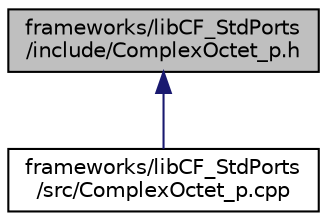 digraph "frameworks/libCF_StdPorts/include/ComplexOctet_p.h"
{
 // INTERACTIVE_SVG=YES
  edge [fontname="Helvetica",fontsize="10",labelfontname="Helvetica",labelfontsize="10"];
  node [fontname="Helvetica",fontsize="10",shape=record];
  Node1 [label="frameworks/libCF_StdPorts\l/include/ComplexOctet_p.h",height=0.2,width=0.4,color="black", fillcolor="grey75", style="filled", fontcolor="black"];
  Node1 -> Node2 [dir="back",color="midnightblue",fontsize="10",style="solid",fontname="Helvetica"];
  Node2 [label="frameworks/libCF_StdPorts\l/src/ComplexOctet_p.cpp",height=0.2,width=0.4,color="black", fillcolor="white", style="filled",URL="$_complex_octet__p_8cpp.html",tooltip=":  "];
}
